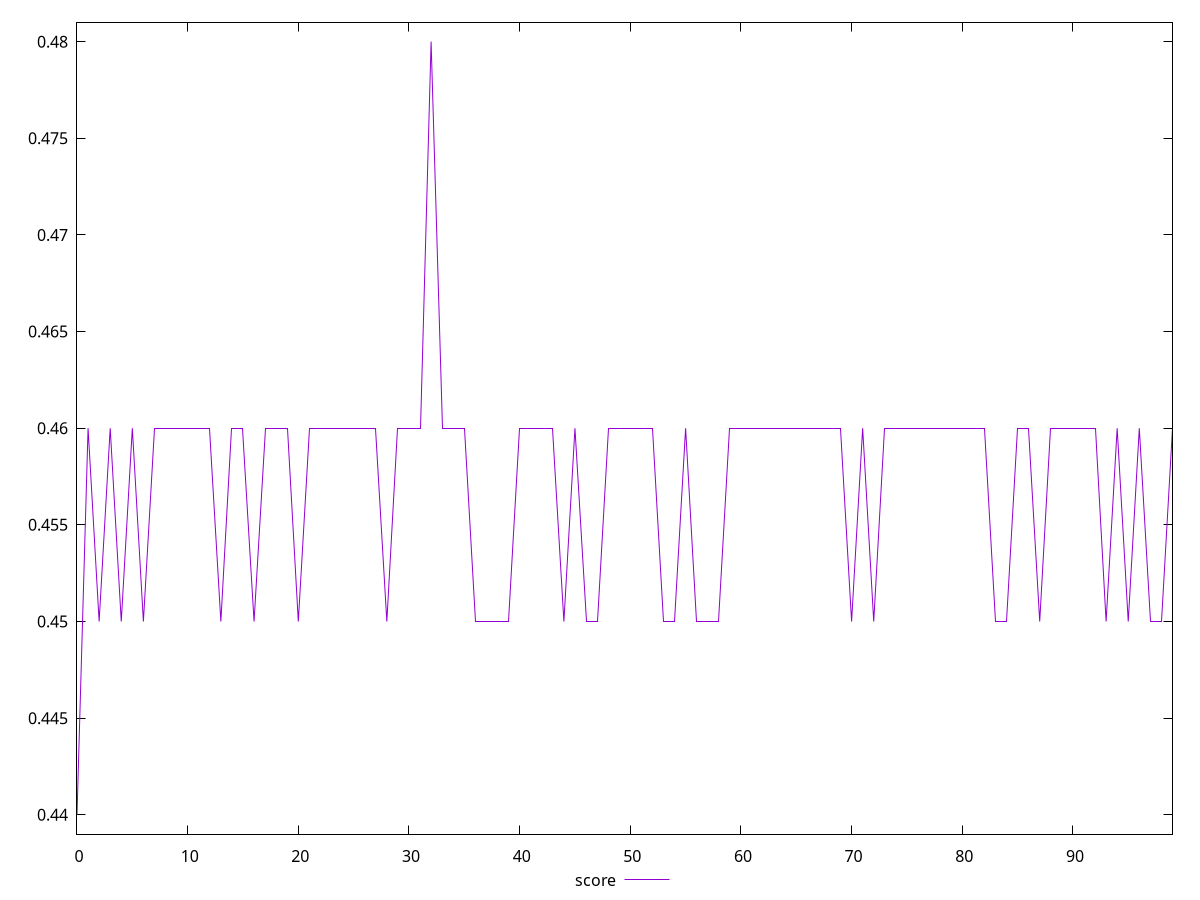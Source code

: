 reset

$score <<EOF
0 0.44
1 0.46
2 0.45
3 0.46
4 0.45
5 0.46
6 0.45
7 0.46
8 0.46
9 0.46
10 0.46
11 0.46
12 0.46
13 0.45
14 0.46
15 0.46
16 0.45
17 0.46
18 0.46
19 0.46
20 0.45
21 0.46
22 0.46
23 0.46
24 0.46
25 0.46
26 0.46
27 0.46
28 0.45
29 0.46
30 0.46
31 0.46
32 0.48
33 0.46
34 0.46
35 0.46
36 0.45
37 0.45
38 0.45
39 0.45
40 0.46
41 0.46
42 0.46
43 0.46
44 0.45
45 0.46
46 0.45
47 0.45
48 0.46
49 0.46
50 0.46
51 0.46
52 0.46
53 0.45
54 0.45
55 0.46
56 0.45
57 0.45
58 0.45
59 0.46
60 0.46
61 0.46
62 0.46
63 0.46
64 0.46
65 0.46
66 0.46
67 0.46
68 0.46
69 0.46
70 0.45
71 0.46
72 0.45
73 0.46
74 0.46
75 0.46
76 0.46
77 0.46
78 0.46
79 0.46
80 0.46
81 0.46
82 0.46
83 0.45
84 0.45
85 0.46
86 0.46
87 0.45
88 0.46
89 0.46
90 0.46
91 0.46
92 0.46
93 0.45
94 0.46
95 0.45
96 0.46
97 0.45
98 0.45
99 0.46
EOF

set key outside below
set xrange [0:99]
set yrange [0.439:0.481]
set trange [0.439:0.481]
set terminal svg size 640, 500 enhanced background rgb 'white'
set output "report_00017_2021-02-10T15-08-03.406Z/unused-javascript/samples/pages+cached+noadtech+nomedia+nocss/score/values.svg"

plot $score title "score" with line

reset
